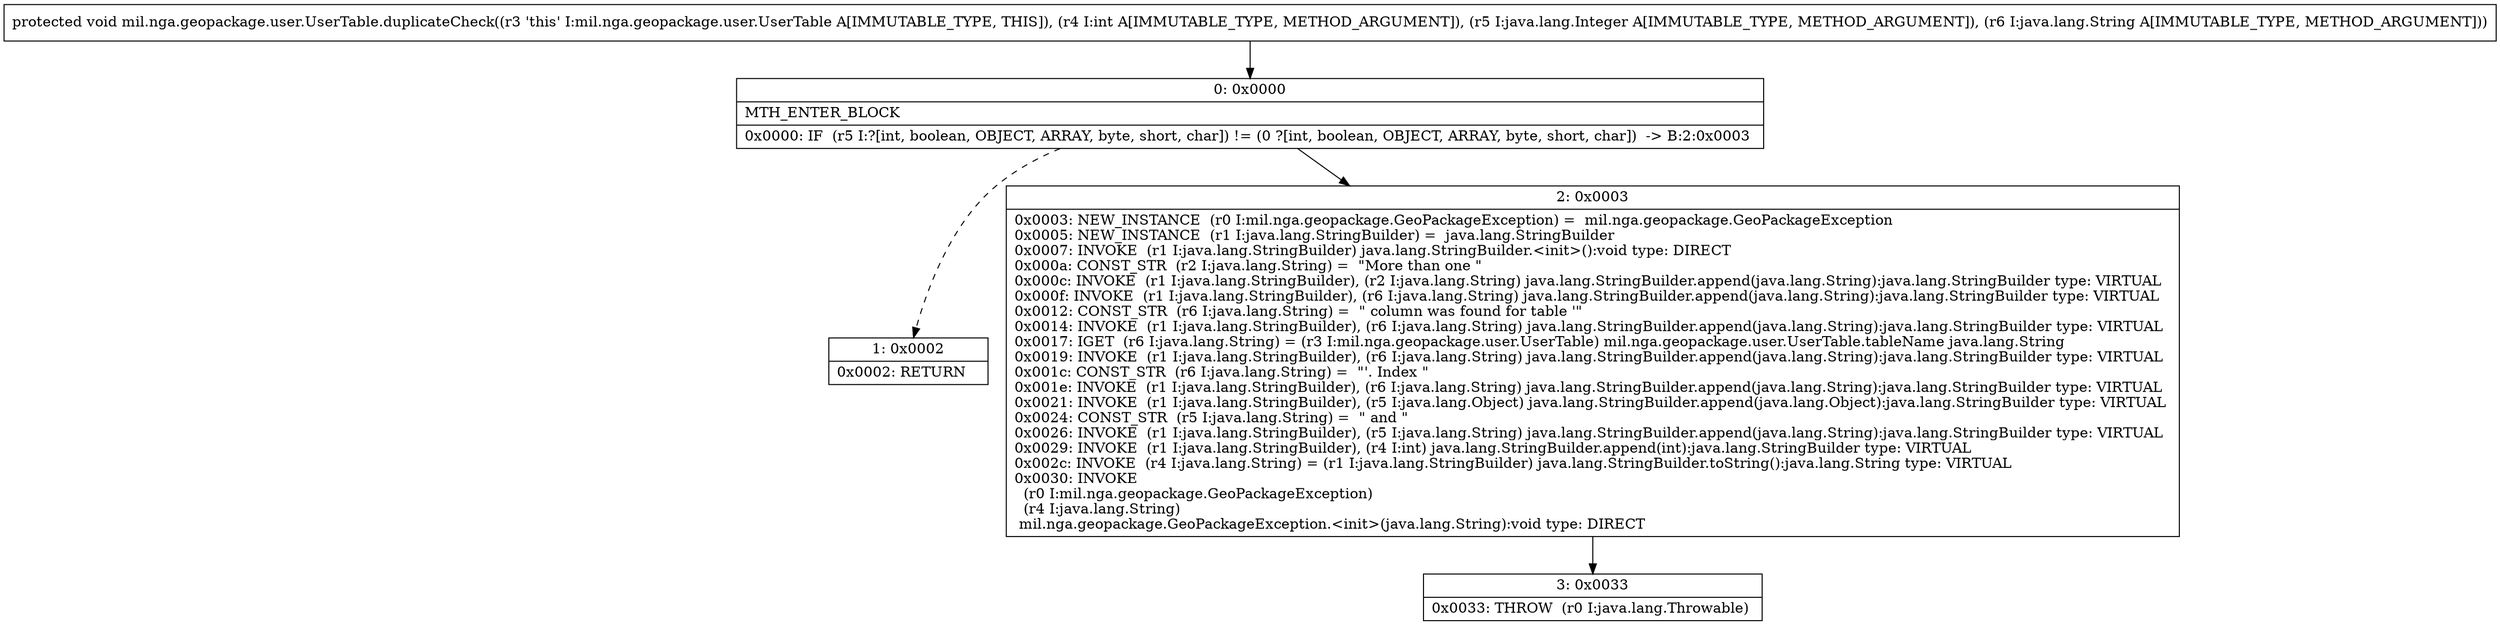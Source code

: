digraph "CFG formil.nga.geopackage.user.UserTable.duplicateCheck(ILjava\/lang\/Integer;Ljava\/lang\/String;)V" {
Node_0 [shape=record,label="{0\:\ 0x0000|MTH_ENTER_BLOCK\l|0x0000: IF  (r5 I:?[int, boolean, OBJECT, ARRAY, byte, short, char]) != (0 ?[int, boolean, OBJECT, ARRAY, byte, short, char])  \-\> B:2:0x0003 \l}"];
Node_1 [shape=record,label="{1\:\ 0x0002|0x0002: RETURN   \l}"];
Node_2 [shape=record,label="{2\:\ 0x0003|0x0003: NEW_INSTANCE  (r0 I:mil.nga.geopackage.GeoPackageException) =  mil.nga.geopackage.GeoPackageException \l0x0005: NEW_INSTANCE  (r1 I:java.lang.StringBuilder) =  java.lang.StringBuilder \l0x0007: INVOKE  (r1 I:java.lang.StringBuilder) java.lang.StringBuilder.\<init\>():void type: DIRECT \l0x000a: CONST_STR  (r2 I:java.lang.String) =  \"More than one \" \l0x000c: INVOKE  (r1 I:java.lang.StringBuilder), (r2 I:java.lang.String) java.lang.StringBuilder.append(java.lang.String):java.lang.StringBuilder type: VIRTUAL \l0x000f: INVOKE  (r1 I:java.lang.StringBuilder), (r6 I:java.lang.String) java.lang.StringBuilder.append(java.lang.String):java.lang.StringBuilder type: VIRTUAL \l0x0012: CONST_STR  (r6 I:java.lang.String) =  \" column was found for table '\" \l0x0014: INVOKE  (r1 I:java.lang.StringBuilder), (r6 I:java.lang.String) java.lang.StringBuilder.append(java.lang.String):java.lang.StringBuilder type: VIRTUAL \l0x0017: IGET  (r6 I:java.lang.String) = (r3 I:mil.nga.geopackage.user.UserTable) mil.nga.geopackage.user.UserTable.tableName java.lang.String \l0x0019: INVOKE  (r1 I:java.lang.StringBuilder), (r6 I:java.lang.String) java.lang.StringBuilder.append(java.lang.String):java.lang.StringBuilder type: VIRTUAL \l0x001c: CONST_STR  (r6 I:java.lang.String) =  \"'. Index \" \l0x001e: INVOKE  (r1 I:java.lang.StringBuilder), (r6 I:java.lang.String) java.lang.StringBuilder.append(java.lang.String):java.lang.StringBuilder type: VIRTUAL \l0x0021: INVOKE  (r1 I:java.lang.StringBuilder), (r5 I:java.lang.Object) java.lang.StringBuilder.append(java.lang.Object):java.lang.StringBuilder type: VIRTUAL \l0x0024: CONST_STR  (r5 I:java.lang.String) =  \" and \" \l0x0026: INVOKE  (r1 I:java.lang.StringBuilder), (r5 I:java.lang.String) java.lang.StringBuilder.append(java.lang.String):java.lang.StringBuilder type: VIRTUAL \l0x0029: INVOKE  (r1 I:java.lang.StringBuilder), (r4 I:int) java.lang.StringBuilder.append(int):java.lang.StringBuilder type: VIRTUAL \l0x002c: INVOKE  (r4 I:java.lang.String) = (r1 I:java.lang.StringBuilder) java.lang.StringBuilder.toString():java.lang.String type: VIRTUAL \l0x0030: INVOKE  \l  (r0 I:mil.nga.geopackage.GeoPackageException)\l  (r4 I:java.lang.String)\l mil.nga.geopackage.GeoPackageException.\<init\>(java.lang.String):void type: DIRECT \l}"];
Node_3 [shape=record,label="{3\:\ 0x0033|0x0033: THROW  (r0 I:java.lang.Throwable) \l}"];
MethodNode[shape=record,label="{protected void mil.nga.geopackage.user.UserTable.duplicateCheck((r3 'this' I:mil.nga.geopackage.user.UserTable A[IMMUTABLE_TYPE, THIS]), (r4 I:int A[IMMUTABLE_TYPE, METHOD_ARGUMENT]), (r5 I:java.lang.Integer A[IMMUTABLE_TYPE, METHOD_ARGUMENT]), (r6 I:java.lang.String A[IMMUTABLE_TYPE, METHOD_ARGUMENT])) }"];
MethodNode -> Node_0;
Node_0 -> Node_1[style=dashed];
Node_0 -> Node_2;
Node_2 -> Node_3;
}

